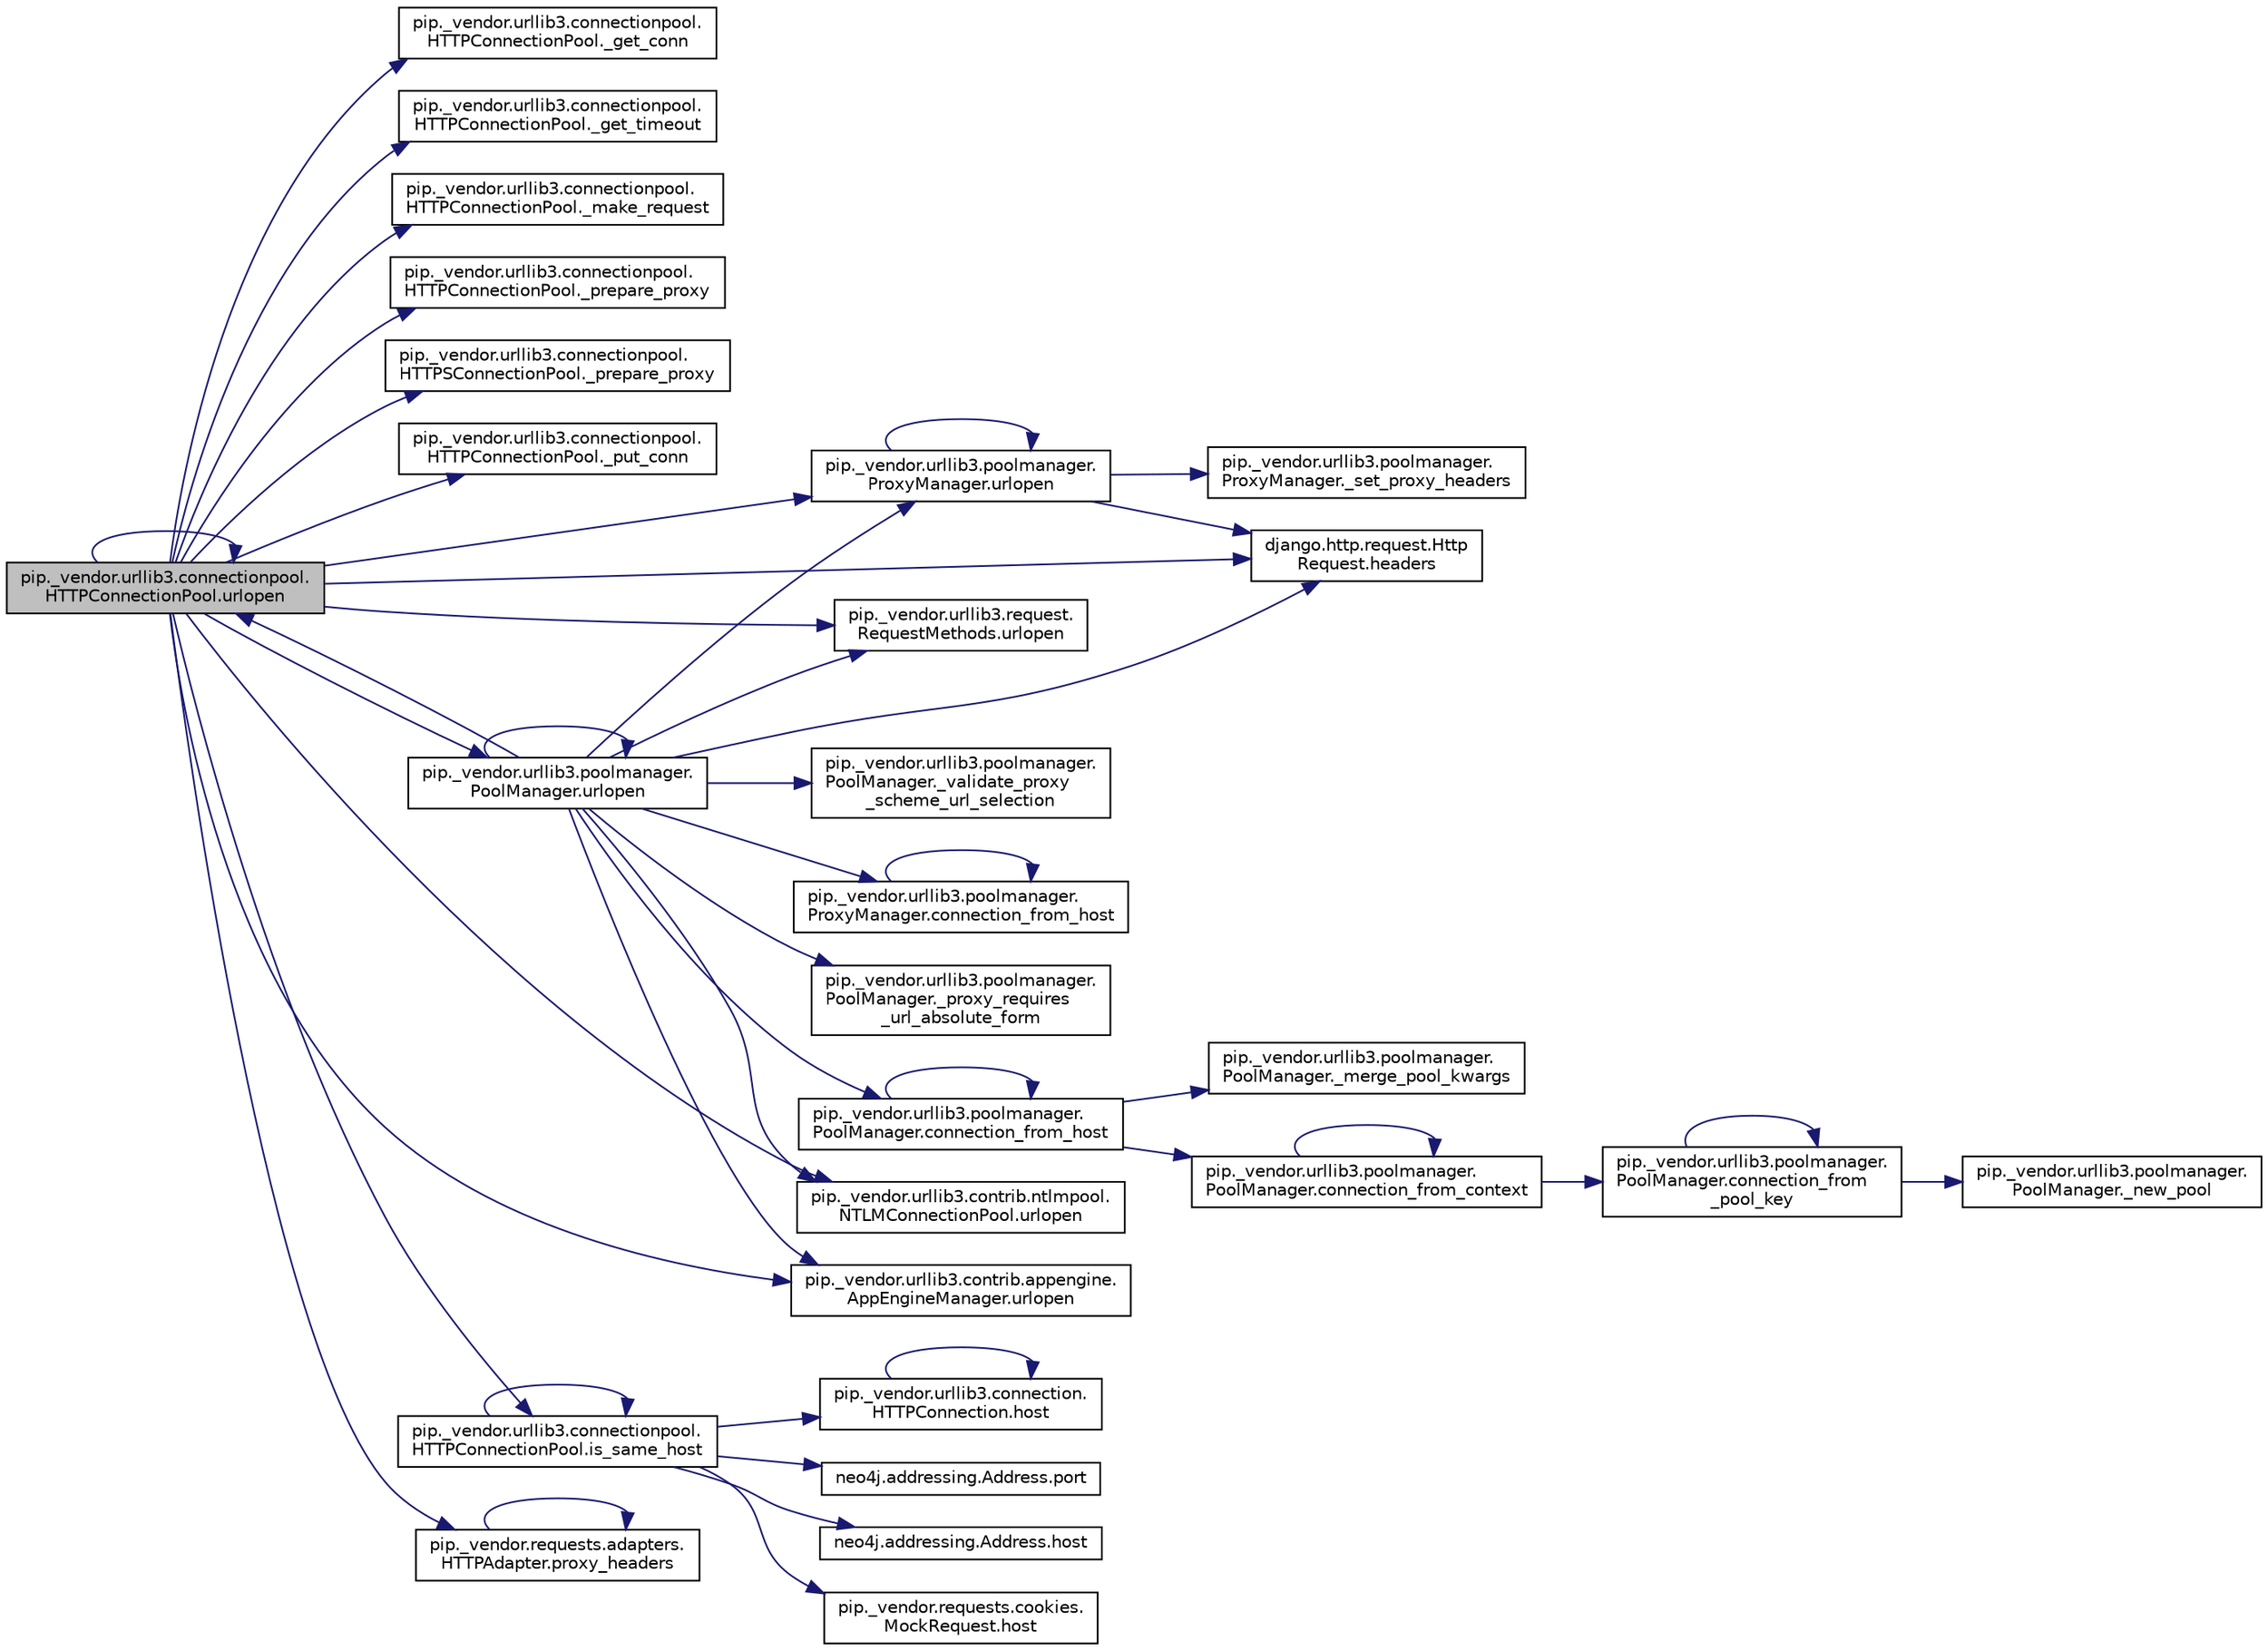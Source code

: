 digraph "pip._vendor.urllib3.connectionpool.HTTPConnectionPool.urlopen"
{
 // LATEX_PDF_SIZE
  edge [fontname="Helvetica",fontsize="10",labelfontname="Helvetica",labelfontsize="10"];
  node [fontname="Helvetica",fontsize="10",shape=record];
  rankdir="LR";
  Node1 [label="pip._vendor.urllib3.connectionpool.\lHTTPConnectionPool.urlopen",height=0.2,width=0.4,color="black", fillcolor="grey75", style="filled", fontcolor="black",tooltip=" "];
  Node1 -> Node2 [color="midnightblue",fontsize="10",style="solid",fontname="Helvetica"];
  Node2 [label="pip._vendor.urllib3.connectionpool.\lHTTPConnectionPool._get_conn",height=0.2,width=0.4,color="black", fillcolor="white", style="filled",URL="$d7/d7c/classpip_1_1__vendor_1_1urllib3_1_1connectionpool_1_1_h_t_t_p_connection_pool.html#a77b6816cebeb23b38c69f3701ba934a5",tooltip=" "];
  Node1 -> Node3 [color="midnightblue",fontsize="10",style="solid",fontname="Helvetica"];
  Node3 [label="pip._vendor.urllib3.connectionpool.\lHTTPConnectionPool._get_timeout",height=0.2,width=0.4,color="black", fillcolor="white", style="filled",URL="$d7/d7c/classpip_1_1__vendor_1_1urllib3_1_1connectionpool_1_1_h_t_t_p_connection_pool.html#afae78c94b2c36772e6381d9b390bcf72",tooltip=" "];
  Node1 -> Node4 [color="midnightblue",fontsize="10",style="solid",fontname="Helvetica"];
  Node4 [label="pip._vendor.urllib3.connectionpool.\lHTTPConnectionPool._make_request",height=0.2,width=0.4,color="black", fillcolor="white", style="filled",URL="$d7/d7c/classpip_1_1__vendor_1_1urllib3_1_1connectionpool_1_1_h_t_t_p_connection_pool.html#aa50ac4ea2fbce553f5812bcbfd96a117",tooltip=" "];
  Node1 -> Node5 [color="midnightblue",fontsize="10",style="solid",fontname="Helvetica"];
  Node5 [label="pip._vendor.urllib3.connectionpool.\lHTTPConnectionPool._prepare_proxy",height=0.2,width=0.4,color="black", fillcolor="white", style="filled",URL="$d7/d7c/classpip_1_1__vendor_1_1urllib3_1_1connectionpool_1_1_h_t_t_p_connection_pool.html#afe2a973a2a6fd319c6b32df9f4c8d83c",tooltip=" "];
  Node1 -> Node6 [color="midnightblue",fontsize="10",style="solid",fontname="Helvetica"];
  Node6 [label="pip._vendor.urllib3.connectionpool.\lHTTPSConnectionPool._prepare_proxy",height=0.2,width=0.4,color="black", fillcolor="white", style="filled",URL="$d1/db3/classpip_1_1__vendor_1_1urllib3_1_1connectionpool_1_1_h_t_t_p_s_connection_pool.html#af7d86553695b46f737019b47ca0e8a91",tooltip=" "];
  Node1 -> Node7 [color="midnightblue",fontsize="10",style="solid",fontname="Helvetica"];
  Node7 [label="pip._vendor.urllib3.connectionpool.\lHTTPConnectionPool._put_conn",height=0.2,width=0.4,color="black", fillcolor="white", style="filled",URL="$d7/d7c/classpip_1_1__vendor_1_1urllib3_1_1connectionpool_1_1_h_t_t_p_connection_pool.html#a51555d1be59b519a810501860129aa01",tooltip=" "];
  Node1 -> Node8 [color="midnightblue",fontsize="10",style="solid",fontname="Helvetica"];
  Node8 [label="django.http.request.Http\lRequest.headers",height=0.2,width=0.4,color="black", fillcolor="white", style="filled",URL="$d1/ded/classdjango_1_1http_1_1request_1_1_http_request.html#a0fed8b781301745131bfbbcaf6a415f9",tooltip=" "];
  Node1 -> Node9 [color="midnightblue",fontsize="10",style="solid",fontname="Helvetica"];
  Node9 [label="pip._vendor.urllib3.connectionpool.\lHTTPConnectionPool.is_same_host",height=0.2,width=0.4,color="black", fillcolor="white", style="filled",URL="$d7/d7c/classpip_1_1__vendor_1_1urllib3_1_1connectionpool_1_1_h_t_t_p_connection_pool.html#acd3ce694d609dd202d2ecc1a90116c18",tooltip=" "];
  Node9 -> Node10 [color="midnightblue",fontsize="10",style="solid",fontname="Helvetica"];
  Node10 [label="neo4j.addressing.Address.host",height=0.2,width=0.4,color="black", fillcolor="white", style="filled",URL="$dd/da4/classneo4j_1_1addressing_1_1_address.html#aedc111e78f46984fc7421c9ce8716afe",tooltip=" "];
  Node9 -> Node11 [color="midnightblue",fontsize="10",style="solid",fontname="Helvetica"];
  Node11 [label="pip._vendor.requests.cookies.\lMockRequest.host",height=0.2,width=0.4,color="black", fillcolor="white", style="filled",URL="$d2/d29/classpip_1_1__vendor_1_1requests_1_1cookies_1_1_mock_request.html#af4bb7159498fdef48e4ab6403e92d6d8",tooltip=" "];
  Node9 -> Node12 [color="midnightblue",fontsize="10",style="solid",fontname="Helvetica"];
  Node12 [label="pip._vendor.urllib3.connection.\lHTTPConnection.host",height=0.2,width=0.4,color="black", fillcolor="white", style="filled",URL="$d2/d75/classpip_1_1__vendor_1_1urllib3_1_1connection_1_1_h_t_t_p_connection.html#ad3b2b3f74cfd3ac1d9288c40e86dbfca",tooltip=" "];
  Node12 -> Node12 [color="midnightblue",fontsize="10",style="solid",fontname="Helvetica"];
  Node9 -> Node9 [color="midnightblue",fontsize="10",style="solid",fontname="Helvetica"];
  Node9 -> Node13 [color="midnightblue",fontsize="10",style="solid",fontname="Helvetica"];
  Node13 [label="neo4j.addressing.Address.port",height=0.2,width=0.4,color="black", fillcolor="white", style="filled",URL="$dd/da4/classneo4j_1_1addressing_1_1_address.html#ab7ef105aae00d168df217f7ee2d9108c",tooltip=" "];
  Node1 -> Node14 [color="midnightblue",fontsize="10",style="solid",fontname="Helvetica"];
  Node14 [label="pip._vendor.requests.adapters.\lHTTPAdapter.proxy_headers",height=0.2,width=0.4,color="black", fillcolor="white", style="filled",URL="$da/dd8/classpip_1_1__vendor_1_1requests_1_1adapters_1_1_h_t_t_p_adapter.html#a10a2069cfdc982d7d30efcf8327e27e6",tooltip=" "];
  Node14 -> Node14 [color="midnightblue",fontsize="10",style="solid",fontname="Helvetica"];
  Node1 -> Node15 [color="midnightblue",fontsize="10",style="solid",fontname="Helvetica"];
  Node15 [label="pip._vendor.urllib3.request.\lRequestMethods.urlopen",height=0.2,width=0.4,color="black", fillcolor="white", style="filled",URL="$de/d48/classpip_1_1__vendor_1_1urllib3_1_1request_1_1_request_methods.html#a53606b0ea8e4ad83aa5a1c75ab3a5ee8",tooltip=" "];
  Node1 -> Node16 [color="midnightblue",fontsize="10",style="solid",fontname="Helvetica"];
  Node16 [label="pip._vendor.urllib3.contrib.ntlmpool.\lNTLMConnectionPool.urlopen",height=0.2,width=0.4,color="black", fillcolor="white", style="filled",URL="$de/d51/classpip_1_1__vendor_1_1urllib3_1_1contrib_1_1ntlmpool_1_1_n_t_l_m_connection_pool.html#a623f3d73de05c5e06039781aef1b82c5",tooltip=" "];
  Node1 -> Node1 [color="midnightblue",fontsize="10",style="solid",fontname="Helvetica"];
  Node1 -> Node17 [color="midnightblue",fontsize="10",style="solid",fontname="Helvetica"];
  Node17 [label="pip._vendor.urllib3.contrib.appengine.\lAppEngineManager.urlopen",height=0.2,width=0.4,color="black", fillcolor="white", style="filled",URL="$d6/da8/classpip_1_1__vendor_1_1urllib3_1_1contrib_1_1appengine_1_1_app_engine_manager.html#a255d845a998c8a6716a84096d77652ad",tooltip=" "];
  Node1 -> Node18 [color="midnightblue",fontsize="10",style="solid",fontname="Helvetica"];
  Node18 [label="pip._vendor.urllib3.poolmanager.\lPoolManager.urlopen",height=0.2,width=0.4,color="black", fillcolor="white", style="filled",URL="$db/d75/classpip_1_1__vendor_1_1urllib3_1_1poolmanager_1_1_pool_manager.html#a66b3d290c006a396a5969aa1b8dda606",tooltip=" "];
  Node18 -> Node19 [color="midnightblue",fontsize="10",style="solid",fontname="Helvetica"];
  Node19 [label="pip._vendor.urllib3.poolmanager.\lPoolManager._proxy_requires\l_url_absolute_form",height=0.2,width=0.4,color="black", fillcolor="white", style="filled",URL="$db/d75/classpip_1_1__vendor_1_1urllib3_1_1poolmanager_1_1_pool_manager.html#a9aaa9a8f681be67064299cbd8a7a7cc9",tooltip=" "];
  Node18 -> Node20 [color="midnightblue",fontsize="10",style="solid",fontname="Helvetica"];
  Node20 [label="pip._vendor.urllib3.poolmanager.\lPoolManager._validate_proxy\l_scheme_url_selection",height=0.2,width=0.4,color="black", fillcolor="white", style="filled",URL="$db/d75/classpip_1_1__vendor_1_1urllib3_1_1poolmanager_1_1_pool_manager.html#a74ec24915da52f5896922e667c9d4385",tooltip=" "];
  Node18 -> Node21 [color="midnightblue",fontsize="10",style="solid",fontname="Helvetica"];
  Node21 [label="pip._vendor.urllib3.poolmanager.\lPoolManager.connection_from_host",height=0.2,width=0.4,color="black", fillcolor="white", style="filled",URL="$db/d75/classpip_1_1__vendor_1_1urllib3_1_1poolmanager_1_1_pool_manager.html#a7e530a63470af62cc2ce9c7d5ceb4402",tooltip=" "];
  Node21 -> Node22 [color="midnightblue",fontsize="10",style="solid",fontname="Helvetica"];
  Node22 [label="pip._vendor.urllib3.poolmanager.\lPoolManager._merge_pool_kwargs",height=0.2,width=0.4,color="black", fillcolor="white", style="filled",URL="$db/d75/classpip_1_1__vendor_1_1urllib3_1_1poolmanager_1_1_pool_manager.html#a4b6b9abf8a5c3451c744db1f6d96ce5e",tooltip=" "];
  Node21 -> Node23 [color="midnightblue",fontsize="10",style="solid",fontname="Helvetica"];
  Node23 [label="pip._vendor.urllib3.poolmanager.\lPoolManager.connection_from_context",height=0.2,width=0.4,color="black", fillcolor="white", style="filled",URL="$db/d75/classpip_1_1__vendor_1_1urllib3_1_1poolmanager_1_1_pool_manager.html#a1b1cc75e0e4df72c7190c1dc85cfb8b3",tooltip=" "];
  Node23 -> Node23 [color="midnightblue",fontsize="10",style="solid",fontname="Helvetica"];
  Node23 -> Node24 [color="midnightblue",fontsize="10",style="solid",fontname="Helvetica"];
  Node24 [label="pip._vendor.urllib3.poolmanager.\lPoolManager.connection_from\l_pool_key",height=0.2,width=0.4,color="black", fillcolor="white", style="filled",URL="$db/d75/classpip_1_1__vendor_1_1urllib3_1_1poolmanager_1_1_pool_manager.html#aec90b429d0fd092fe7baaeef721088e4",tooltip=" "];
  Node24 -> Node25 [color="midnightblue",fontsize="10",style="solid",fontname="Helvetica"];
  Node25 [label="pip._vendor.urllib3.poolmanager.\lPoolManager._new_pool",height=0.2,width=0.4,color="black", fillcolor="white", style="filled",URL="$db/d75/classpip_1_1__vendor_1_1urllib3_1_1poolmanager_1_1_pool_manager.html#a56d99d37cb2737d13d81e12a038817b5",tooltip=" "];
  Node24 -> Node24 [color="midnightblue",fontsize="10",style="solid",fontname="Helvetica"];
  Node21 -> Node21 [color="midnightblue",fontsize="10",style="solid",fontname="Helvetica"];
  Node18 -> Node26 [color="midnightblue",fontsize="10",style="solid",fontname="Helvetica"];
  Node26 [label="pip._vendor.urllib3.poolmanager.\lProxyManager.connection_from_host",height=0.2,width=0.4,color="black", fillcolor="white", style="filled",URL="$d6/df4/classpip_1_1__vendor_1_1urllib3_1_1poolmanager_1_1_proxy_manager.html#a5600fa9fa9caa11c0abf43ba4950d46b",tooltip=" "];
  Node26 -> Node26 [color="midnightblue",fontsize="10",style="solid",fontname="Helvetica"];
  Node18 -> Node8 [color="midnightblue",fontsize="10",style="solid",fontname="Helvetica"];
  Node18 -> Node15 [color="midnightblue",fontsize="10",style="solid",fontname="Helvetica"];
  Node18 -> Node16 [color="midnightblue",fontsize="10",style="solid",fontname="Helvetica"];
  Node18 -> Node1 [color="midnightblue",fontsize="10",style="solid",fontname="Helvetica"];
  Node18 -> Node17 [color="midnightblue",fontsize="10",style="solid",fontname="Helvetica"];
  Node18 -> Node18 [color="midnightblue",fontsize="10",style="solid",fontname="Helvetica"];
  Node18 -> Node27 [color="midnightblue",fontsize="10",style="solid",fontname="Helvetica"];
  Node27 [label="pip._vendor.urllib3.poolmanager.\lProxyManager.urlopen",height=0.2,width=0.4,color="black", fillcolor="white", style="filled",URL="$d6/df4/classpip_1_1__vendor_1_1urllib3_1_1poolmanager_1_1_proxy_manager.html#a68b6325b8aeaa3fc49302757dc612033",tooltip=" "];
  Node27 -> Node28 [color="midnightblue",fontsize="10",style="solid",fontname="Helvetica"];
  Node28 [label="pip._vendor.urllib3.poolmanager.\lProxyManager._set_proxy_headers",height=0.2,width=0.4,color="black", fillcolor="white", style="filled",URL="$d6/df4/classpip_1_1__vendor_1_1urllib3_1_1poolmanager_1_1_proxy_manager.html#ae2ad40d138bf4f332d41cd3a0e697b81",tooltip=" "];
  Node27 -> Node8 [color="midnightblue",fontsize="10",style="solid",fontname="Helvetica"];
  Node27 -> Node27 [color="midnightblue",fontsize="10",style="solid",fontname="Helvetica"];
  Node1 -> Node27 [color="midnightblue",fontsize="10",style="solid",fontname="Helvetica"];
}
